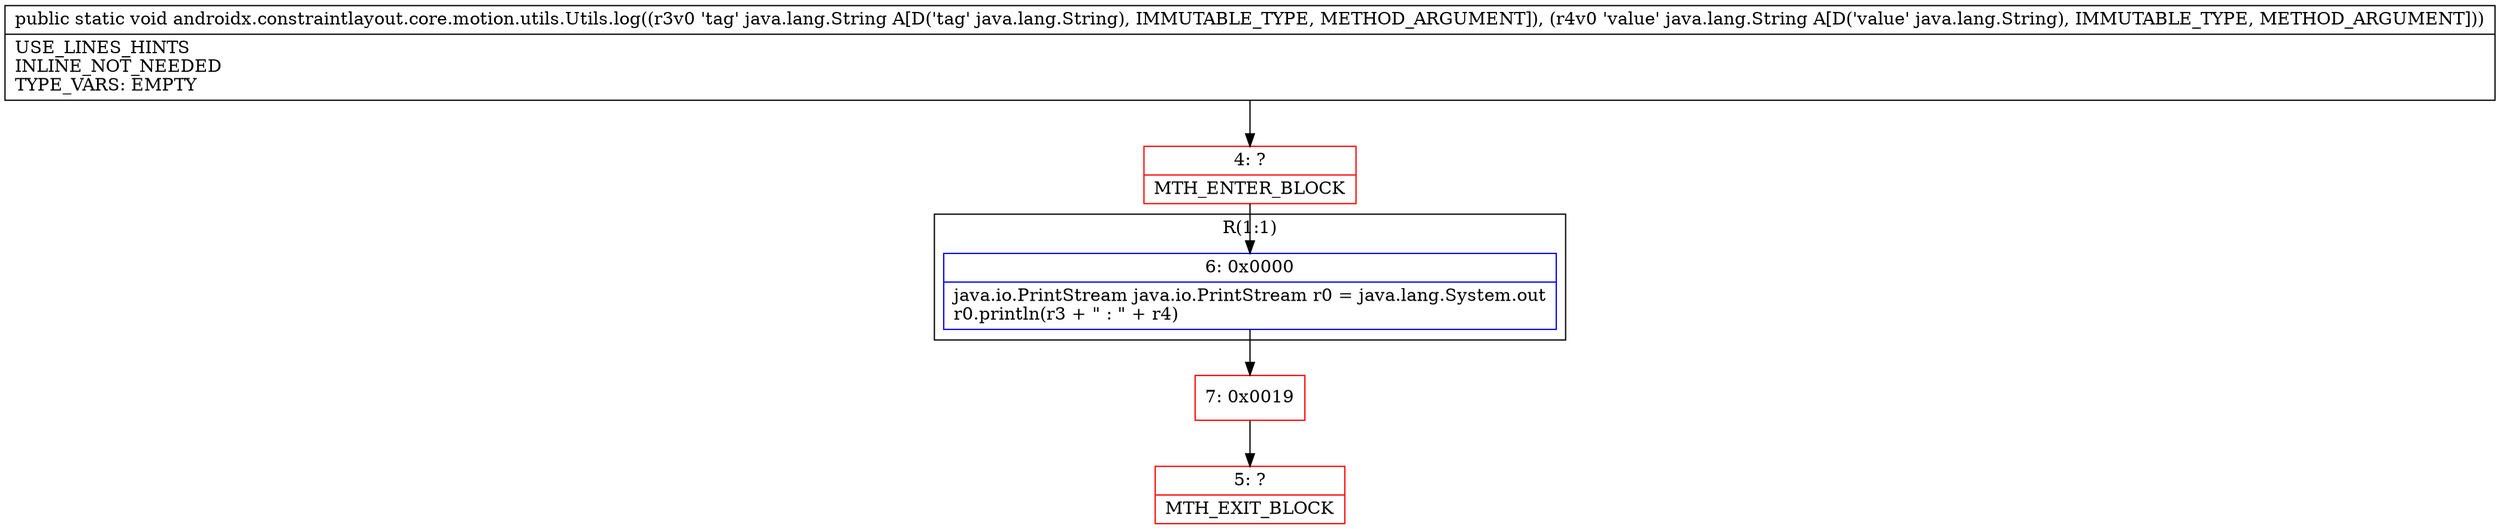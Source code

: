 digraph "CFG forandroidx.constraintlayout.core.motion.utils.Utils.log(Ljava\/lang\/String;Ljava\/lang\/String;)V" {
subgraph cluster_Region_1778861620 {
label = "R(1:1)";
node [shape=record,color=blue];
Node_6 [shape=record,label="{6\:\ 0x0000|java.io.PrintStream java.io.PrintStream r0 = java.lang.System.out\lr0.println(r3 + \" : \" + r4)\l}"];
}
Node_4 [shape=record,color=red,label="{4\:\ ?|MTH_ENTER_BLOCK\l}"];
Node_7 [shape=record,color=red,label="{7\:\ 0x0019}"];
Node_5 [shape=record,color=red,label="{5\:\ ?|MTH_EXIT_BLOCK\l}"];
MethodNode[shape=record,label="{public static void androidx.constraintlayout.core.motion.utils.Utils.log((r3v0 'tag' java.lang.String A[D('tag' java.lang.String), IMMUTABLE_TYPE, METHOD_ARGUMENT]), (r4v0 'value' java.lang.String A[D('value' java.lang.String), IMMUTABLE_TYPE, METHOD_ARGUMENT]))  | USE_LINES_HINTS\lINLINE_NOT_NEEDED\lTYPE_VARS: EMPTY\l}"];
MethodNode -> Node_4;Node_6 -> Node_7;
Node_4 -> Node_6;
Node_7 -> Node_5;
}

